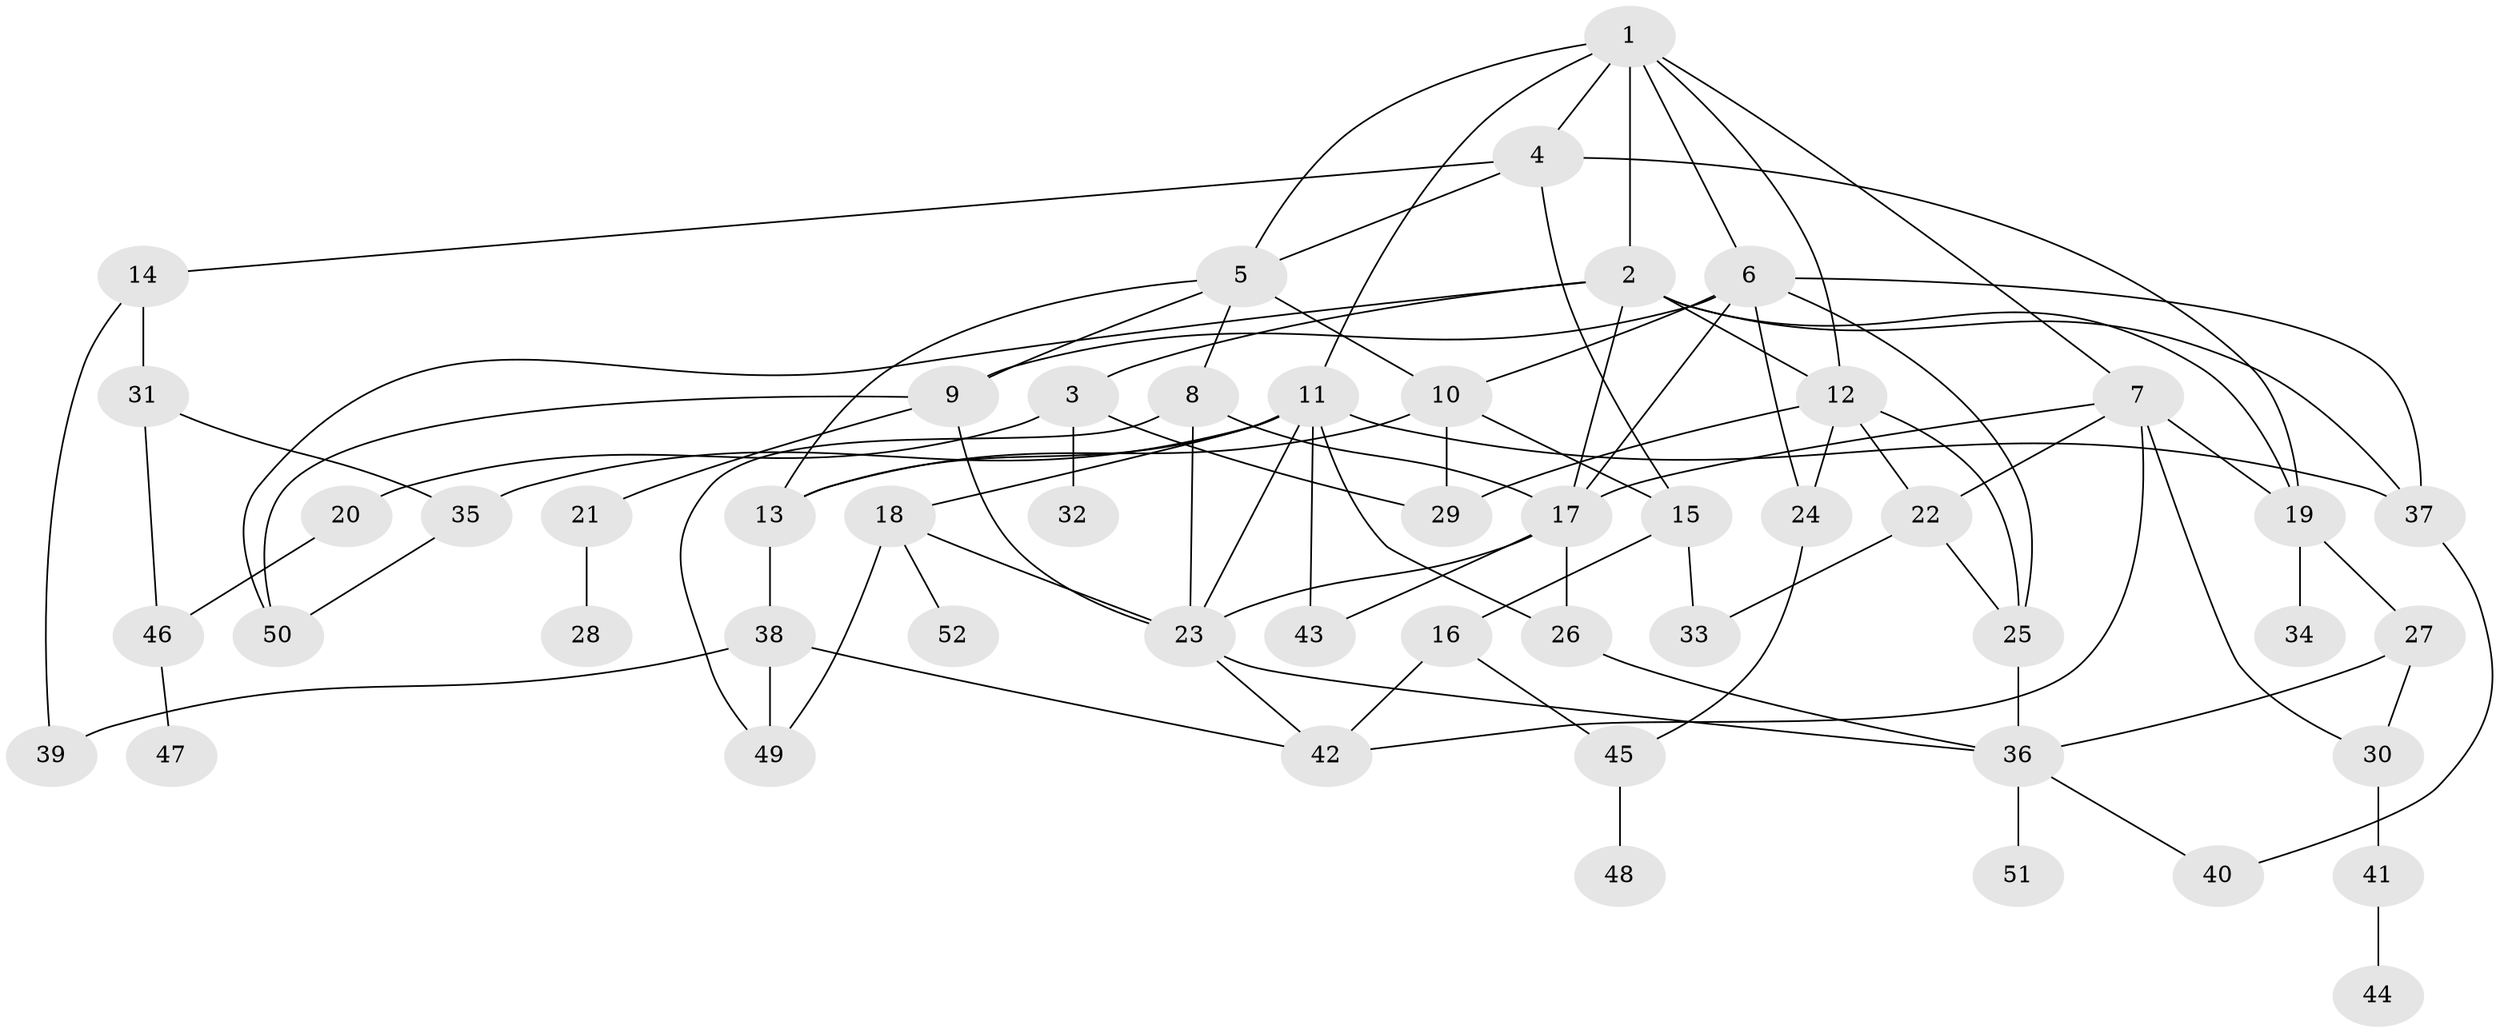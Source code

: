 // original degree distribution, {8: 0.009708737864077669, 7: 0.019417475728155338, 5: 0.08737864077669903, 6: 0.038834951456310676, 3: 0.23300970873786409, 4: 0.13592233009708737, 1: 0.1650485436893204, 2: 0.3106796116504854}
// Generated by graph-tools (version 1.1) at 2025/34/03/09/25 02:34:24]
// undirected, 52 vertices, 94 edges
graph export_dot {
graph [start="1"]
  node [color=gray90,style=filled];
  1;
  2;
  3;
  4;
  5;
  6;
  7;
  8;
  9;
  10;
  11;
  12;
  13;
  14;
  15;
  16;
  17;
  18;
  19;
  20;
  21;
  22;
  23;
  24;
  25;
  26;
  27;
  28;
  29;
  30;
  31;
  32;
  33;
  34;
  35;
  36;
  37;
  38;
  39;
  40;
  41;
  42;
  43;
  44;
  45;
  46;
  47;
  48;
  49;
  50;
  51;
  52;
  1 -- 2 [weight=1.0];
  1 -- 4 [weight=1.0];
  1 -- 5 [weight=1.0];
  1 -- 6 [weight=1.0];
  1 -- 7 [weight=1.0];
  1 -- 11 [weight=1.0];
  1 -- 12 [weight=1.0];
  2 -- 3 [weight=1.0];
  2 -- 12 [weight=1.0];
  2 -- 17 [weight=2.0];
  2 -- 19 [weight=1.0];
  2 -- 37 [weight=1.0];
  2 -- 50 [weight=1.0];
  3 -- 20 [weight=1.0];
  3 -- 29 [weight=1.0];
  3 -- 32 [weight=1.0];
  4 -- 5 [weight=1.0];
  4 -- 14 [weight=1.0];
  4 -- 15 [weight=1.0];
  4 -- 19 [weight=1.0];
  5 -- 8 [weight=1.0];
  5 -- 9 [weight=1.0];
  5 -- 10 [weight=1.0];
  5 -- 13 [weight=1.0];
  6 -- 9 [weight=1.0];
  6 -- 10 [weight=1.0];
  6 -- 17 [weight=1.0];
  6 -- 24 [weight=1.0];
  6 -- 25 [weight=1.0];
  6 -- 37 [weight=3.0];
  7 -- 17 [weight=1.0];
  7 -- 19 [weight=1.0];
  7 -- 22 [weight=1.0];
  7 -- 30 [weight=1.0];
  7 -- 42 [weight=1.0];
  8 -- 17 [weight=1.0];
  8 -- 23 [weight=1.0];
  8 -- 49 [weight=1.0];
  9 -- 21 [weight=1.0];
  9 -- 23 [weight=1.0];
  9 -- 50 [weight=1.0];
  10 -- 13 [weight=1.0];
  10 -- 15 [weight=1.0];
  10 -- 29 [weight=2.0];
  11 -- 13 [weight=1.0];
  11 -- 18 [weight=1.0];
  11 -- 23 [weight=1.0];
  11 -- 26 [weight=1.0];
  11 -- 35 [weight=1.0];
  11 -- 37 [weight=2.0];
  11 -- 43 [weight=2.0];
  12 -- 22 [weight=1.0];
  12 -- 24 [weight=1.0];
  12 -- 25 [weight=1.0];
  12 -- 29 [weight=1.0];
  13 -- 38 [weight=1.0];
  14 -- 31 [weight=1.0];
  14 -- 39 [weight=1.0];
  15 -- 16 [weight=1.0];
  15 -- 33 [weight=1.0];
  16 -- 42 [weight=1.0];
  16 -- 45 [weight=1.0];
  17 -- 23 [weight=1.0];
  17 -- 26 [weight=2.0];
  17 -- 43 [weight=1.0];
  18 -- 23 [weight=1.0];
  18 -- 49 [weight=1.0];
  18 -- 52 [weight=1.0];
  19 -- 27 [weight=1.0];
  19 -- 34 [weight=1.0];
  20 -- 46 [weight=1.0];
  21 -- 28 [weight=1.0];
  22 -- 25 [weight=1.0];
  22 -- 33 [weight=1.0];
  23 -- 36 [weight=1.0];
  23 -- 42 [weight=1.0];
  24 -- 45 [weight=1.0];
  25 -- 36 [weight=1.0];
  26 -- 36 [weight=1.0];
  27 -- 30 [weight=1.0];
  27 -- 36 [weight=1.0];
  30 -- 41 [weight=1.0];
  31 -- 35 [weight=1.0];
  31 -- 46 [weight=1.0];
  35 -- 50 [weight=1.0];
  36 -- 40 [weight=1.0];
  36 -- 51 [weight=1.0];
  37 -- 40 [weight=1.0];
  38 -- 39 [weight=1.0];
  38 -- 42 [weight=1.0];
  38 -- 49 [weight=1.0];
  41 -- 44 [weight=1.0];
  45 -- 48 [weight=1.0];
  46 -- 47 [weight=1.0];
}
